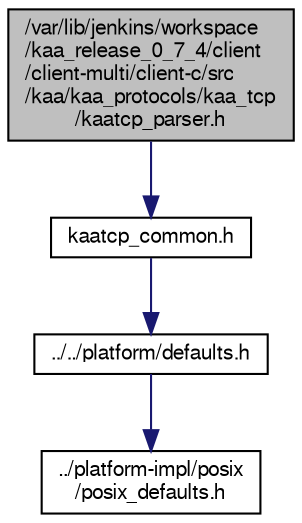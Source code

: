 digraph "/var/lib/jenkins/workspace/kaa_release_0_7_4/client/client-multi/client-c/src/kaa/kaa_protocols/kaa_tcp/kaatcp_parser.h"
{
  bgcolor="transparent";
  edge [fontname="FreeSans",fontsize="10",labelfontname="FreeSans",labelfontsize="10"];
  node [fontname="FreeSans",fontsize="10",shape=record];
  Node1 [label="/var/lib/jenkins/workspace\l/kaa_release_0_7_4/client\l/client-multi/client-c/src\l/kaa/kaa_protocols/kaa_tcp\l/kaatcp_parser.h",height=0.2,width=0.4,color="black", fillcolor="grey75", style="filled" fontcolor="black"];
  Node1 -> Node2 [color="midnightblue",fontsize="10",style="solid",fontname="FreeSans"];
  Node2 [label="kaatcp_common.h",height=0.2,width=0.4,color="black",URL="$kaatcp__common_8h.html"];
  Node2 -> Node3 [color="midnightblue",fontsize="10",style="solid",fontname="FreeSans"];
  Node3 [label="../../platform/defaults.h",height=0.2,width=0.4,color="black",URL="$defaults_8h.html"];
  Node3 -> Node4 [color="midnightblue",fontsize="10",style="solid",fontname="FreeSans"];
  Node4 [label="../platform-impl/posix\l/posix_defaults.h",height=0.2,width=0.4,color="black",URL="$posix__defaults_8h.html"];
}
